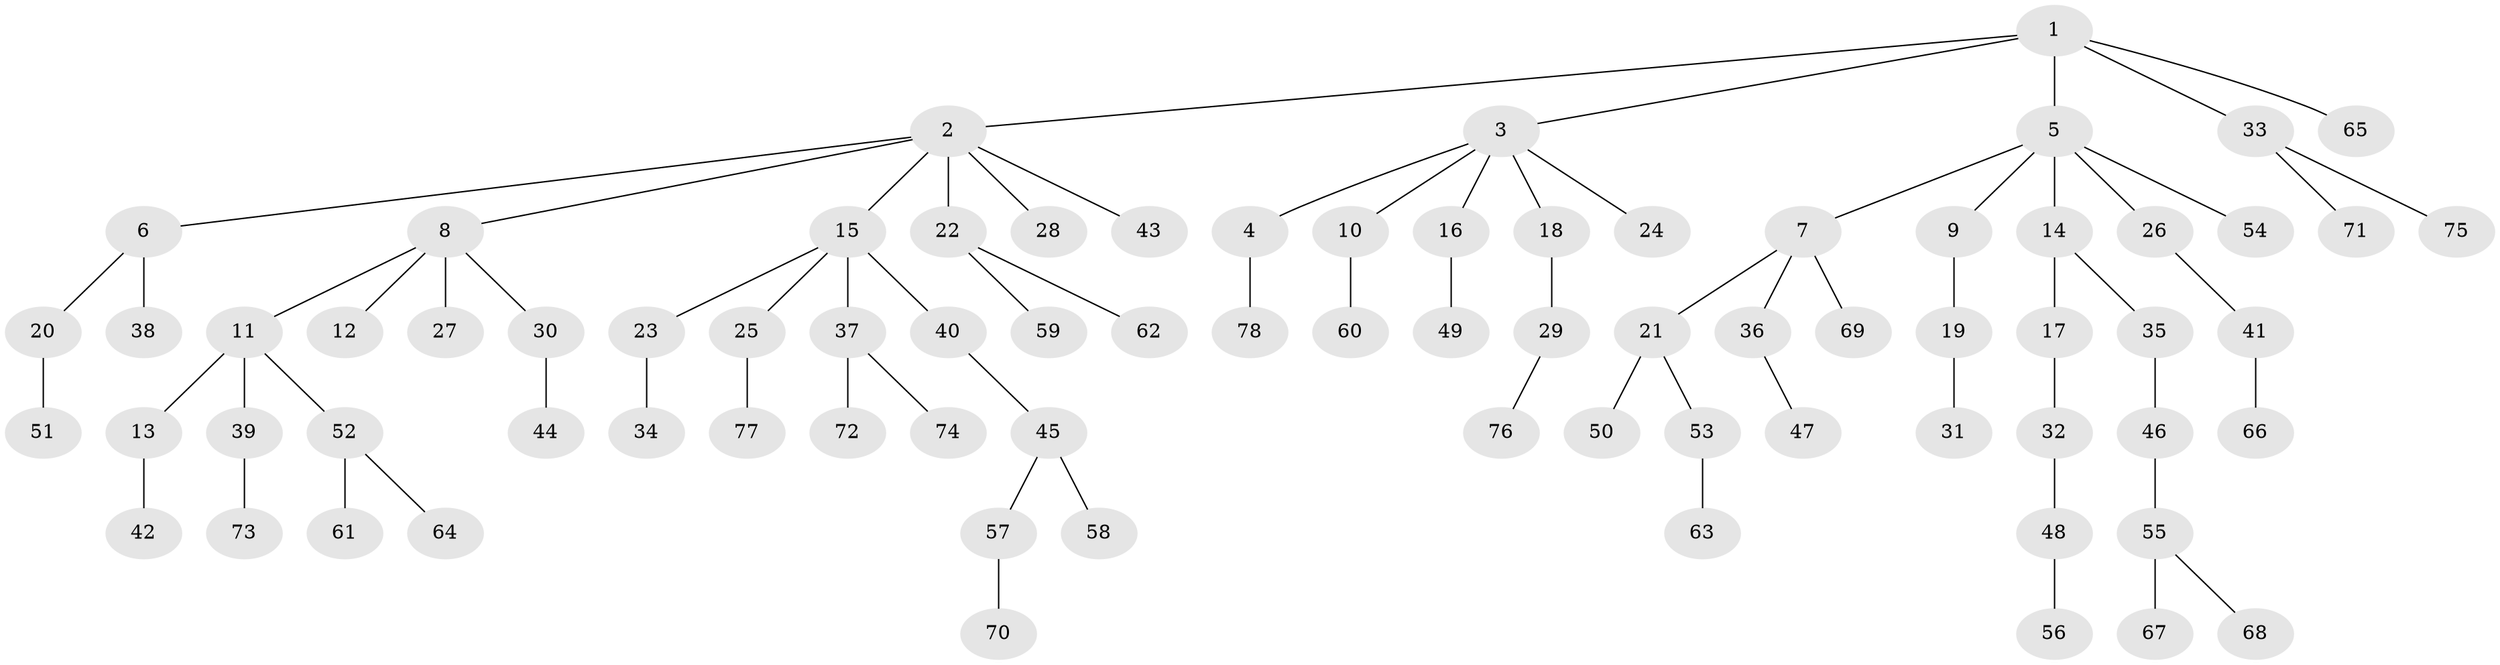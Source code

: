 // Generated by graph-tools (version 1.1) at 2025/11/02/27/25 16:11:25]
// undirected, 78 vertices, 77 edges
graph export_dot {
graph [start="1"]
  node [color=gray90,style=filled];
  1;
  2;
  3;
  4;
  5;
  6;
  7;
  8;
  9;
  10;
  11;
  12;
  13;
  14;
  15;
  16;
  17;
  18;
  19;
  20;
  21;
  22;
  23;
  24;
  25;
  26;
  27;
  28;
  29;
  30;
  31;
  32;
  33;
  34;
  35;
  36;
  37;
  38;
  39;
  40;
  41;
  42;
  43;
  44;
  45;
  46;
  47;
  48;
  49;
  50;
  51;
  52;
  53;
  54;
  55;
  56;
  57;
  58;
  59;
  60;
  61;
  62;
  63;
  64;
  65;
  66;
  67;
  68;
  69;
  70;
  71;
  72;
  73;
  74;
  75;
  76;
  77;
  78;
  1 -- 2;
  1 -- 3;
  1 -- 5;
  1 -- 33;
  1 -- 65;
  2 -- 6;
  2 -- 8;
  2 -- 15;
  2 -- 22;
  2 -- 28;
  2 -- 43;
  3 -- 4;
  3 -- 10;
  3 -- 16;
  3 -- 18;
  3 -- 24;
  4 -- 78;
  5 -- 7;
  5 -- 9;
  5 -- 14;
  5 -- 26;
  5 -- 54;
  6 -- 20;
  6 -- 38;
  7 -- 21;
  7 -- 36;
  7 -- 69;
  8 -- 11;
  8 -- 12;
  8 -- 27;
  8 -- 30;
  9 -- 19;
  10 -- 60;
  11 -- 13;
  11 -- 39;
  11 -- 52;
  13 -- 42;
  14 -- 17;
  14 -- 35;
  15 -- 23;
  15 -- 25;
  15 -- 37;
  15 -- 40;
  16 -- 49;
  17 -- 32;
  18 -- 29;
  19 -- 31;
  20 -- 51;
  21 -- 50;
  21 -- 53;
  22 -- 59;
  22 -- 62;
  23 -- 34;
  25 -- 77;
  26 -- 41;
  29 -- 76;
  30 -- 44;
  32 -- 48;
  33 -- 71;
  33 -- 75;
  35 -- 46;
  36 -- 47;
  37 -- 72;
  37 -- 74;
  39 -- 73;
  40 -- 45;
  41 -- 66;
  45 -- 57;
  45 -- 58;
  46 -- 55;
  48 -- 56;
  52 -- 61;
  52 -- 64;
  53 -- 63;
  55 -- 67;
  55 -- 68;
  57 -- 70;
}
